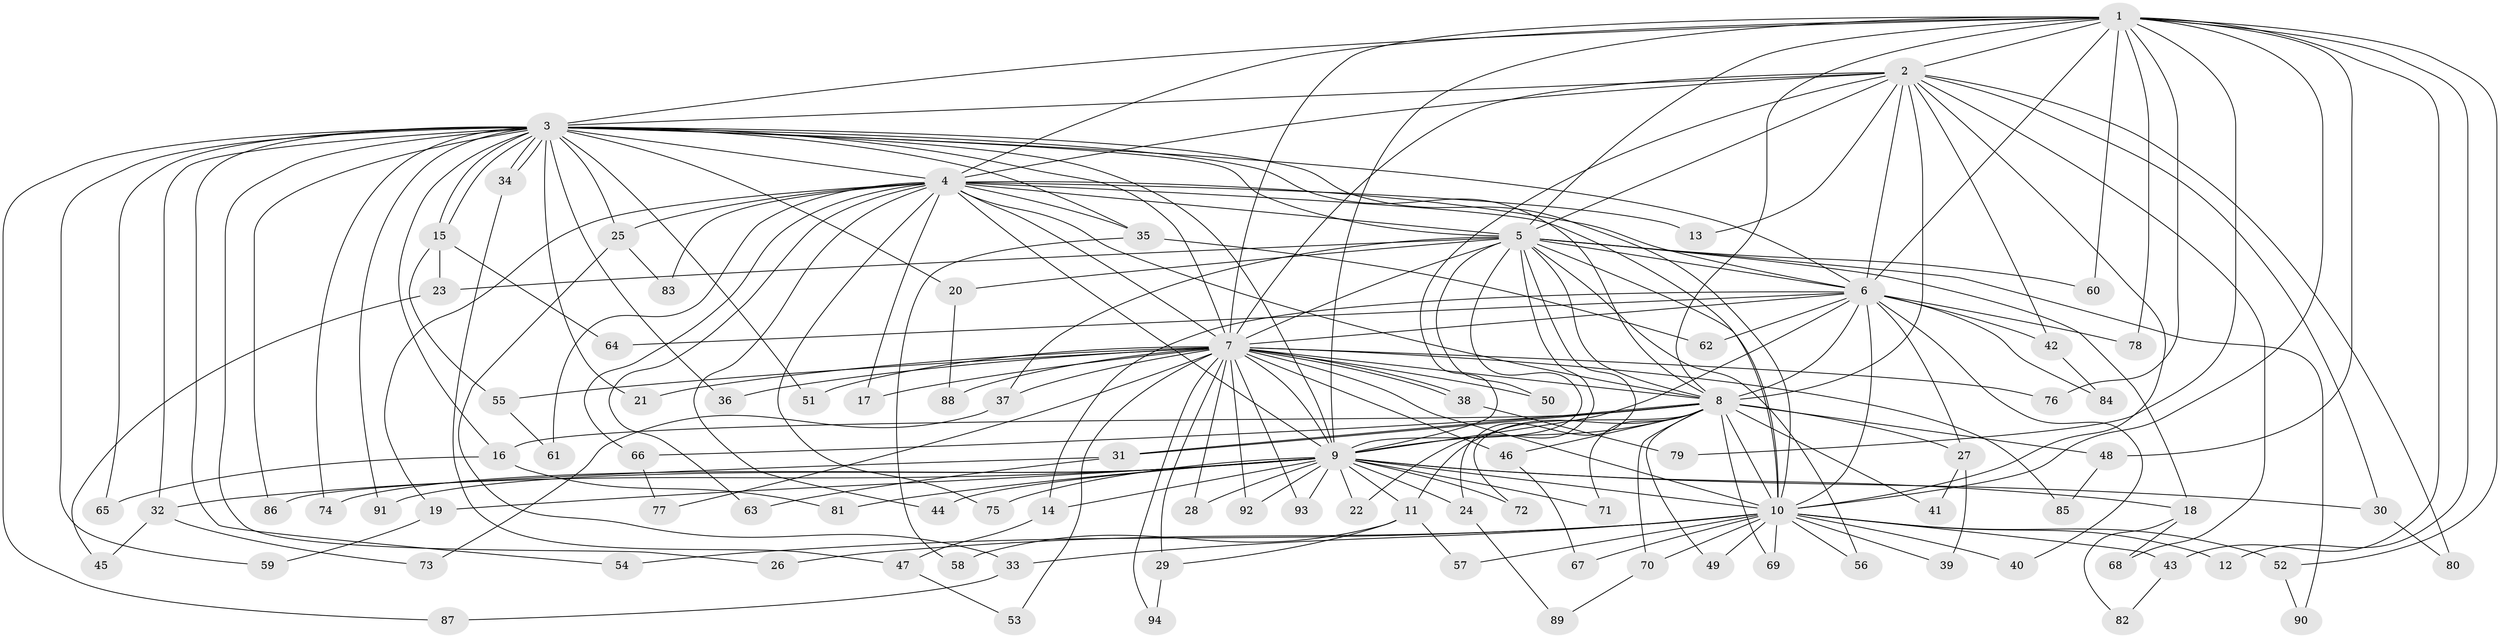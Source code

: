 // Generated by graph-tools (version 1.1) at 2025/49/03/09/25 03:49:33]
// undirected, 94 vertices, 213 edges
graph export_dot {
graph [start="1"]
  node [color=gray90,style=filled];
  1;
  2;
  3;
  4;
  5;
  6;
  7;
  8;
  9;
  10;
  11;
  12;
  13;
  14;
  15;
  16;
  17;
  18;
  19;
  20;
  21;
  22;
  23;
  24;
  25;
  26;
  27;
  28;
  29;
  30;
  31;
  32;
  33;
  34;
  35;
  36;
  37;
  38;
  39;
  40;
  41;
  42;
  43;
  44;
  45;
  46;
  47;
  48;
  49;
  50;
  51;
  52;
  53;
  54;
  55;
  56;
  57;
  58;
  59;
  60;
  61;
  62;
  63;
  64;
  65;
  66;
  67;
  68;
  69;
  70;
  71;
  72;
  73;
  74;
  75;
  76;
  77;
  78;
  79;
  80;
  81;
  82;
  83;
  84;
  85;
  86;
  87;
  88;
  89;
  90;
  91;
  92;
  93;
  94;
  1 -- 2;
  1 -- 3;
  1 -- 4;
  1 -- 5;
  1 -- 6;
  1 -- 7;
  1 -- 8;
  1 -- 9;
  1 -- 10;
  1 -- 12;
  1 -- 43;
  1 -- 48;
  1 -- 52;
  1 -- 60;
  1 -- 76;
  1 -- 78;
  1 -- 79;
  2 -- 3;
  2 -- 4;
  2 -- 5;
  2 -- 6;
  2 -- 7;
  2 -- 8;
  2 -- 9;
  2 -- 10;
  2 -- 13;
  2 -- 30;
  2 -- 42;
  2 -- 68;
  2 -- 80;
  3 -- 4;
  3 -- 5;
  3 -- 6;
  3 -- 7;
  3 -- 8;
  3 -- 9;
  3 -- 10;
  3 -- 15;
  3 -- 15;
  3 -- 16;
  3 -- 20;
  3 -- 21;
  3 -- 25;
  3 -- 26;
  3 -- 32;
  3 -- 34;
  3 -- 34;
  3 -- 35;
  3 -- 36;
  3 -- 51;
  3 -- 54;
  3 -- 59;
  3 -- 65;
  3 -- 74;
  3 -- 86;
  3 -- 87;
  3 -- 91;
  4 -- 5;
  4 -- 6;
  4 -- 7;
  4 -- 8;
  4 -- 9;
  4 -- 10;
  4 -- 13;
  4 -- 17;
  4 -- 19;
  4 -- 25;
  4 -- 35;
  4 -- 44;
  4 -- 61;
  4 -- 63;
  4 -- 66;
  4 -- 75;
  4 -- 83;
  5 -- 6;
  5 -- 7;
  5 -- 8;
  5 -- 9;
  5 -- 10;
  5 -- 18;
  5 -- 20;
  5 -- 22;
  5 -- 23;
  5 -- 24;
  5 -- 37;
  5 -- 50;
  5 -- 56;
  5 -- 60;
  5 -- 90;
  6 -- 7;
  6 -- 8;
  6 -- 9;
  6 -- 10;
  6 -- 14;
  6 -- 27;
  6 -- 40;
  6 -- 42;
  6 -- 62;
  6 -- 64;
  6 -- 78;
  6 -- 84;
  7 -- 8;
  7 -- 9;
  7 -- 10;
  7 -- 17;
  7 -- 21;
  7 -- 28;
  7 -- 29;
  7 -- 36;
  7 -- 37;
  7 -- 38;
  7 -- 38;
  7 -- 46;
  7 -- 50;
  7 -- 51;
  7 -- 53;
  7 -- 55;
  7 -- 76;
  7 -- 77;
  7 -- 85;
  7 -- 88;
  7 -- 92;
  7 -- 93;
  7 -- 94;
  8 -- 9;
  8 -- 10;
  8 -- 11;
  8 -- 16;
  8 -- 27;
  8 -- 31;
  8 -- 31;
  8 -- 41;
  8 -- 46;
  8 -- 48;
  8 -- 49;
  8 -- 66;
  8 -- 69;
  8 -- 70;
  8 -- 71;
  8 -- 72;
  9 -- 10;
  9 -- 11;
  9 -- 14;
  9 -- 18;
  9 -- 19;
  9 -- 22;
  9 -- 24;
  9 -- 28;
  9 -- 30;
  9 -- 32;
  9 -- 44;
  9 -- 71;
  9 -- 72;
  9 -- 74;
  9 -- 75;
  9 -- 81;
  9 -- 91;
  9 -- 92;
  9 -- 93;
  10 -- 12;
  10 -- 26;
  10 -- 33;
  10 -- 39;
  10 -- 40;
  10 -- 43;
  10 -- 49;
  10 -- 52;
  10 -- 54;
  10 -- 56;
  10 -- 57;
  10 -- 67;
  10 -- 69;
  10 -- 70;
  11 -- 29;
  11 -- 57;
  11 -- 58;
  14 -- 47;
  15 -- 23;
  15 -- 55;
  15 -- 64;
  16 -- 65;
  16 -- 81;
  18 -- 68;
  18 -- 82;
  19 -- 59;
  20 -- 88;
  23 -- 45;
  24 -- 89;
  25 -- 33;
  25 -- 83;
  27 -- 39;
  27 -- 41;
  29 -- 94;
  30 -- 80;
  31 -- 63;
  31 -- 86;
  32 -- 45;
  32 -- 73;
  33 -- 87;
  34 -- 47;
  35 -- 58;
  35 -- 62;
  37 -- 73;
  38 -- 79;
  42 -- 84;
  43 -- 82;
  46 -- 67;
  47 -- 53;
  48 -- 85;
  52 -- 90;
  55 -- 61;
  66 -- 77;
  70 -- 89;
}
